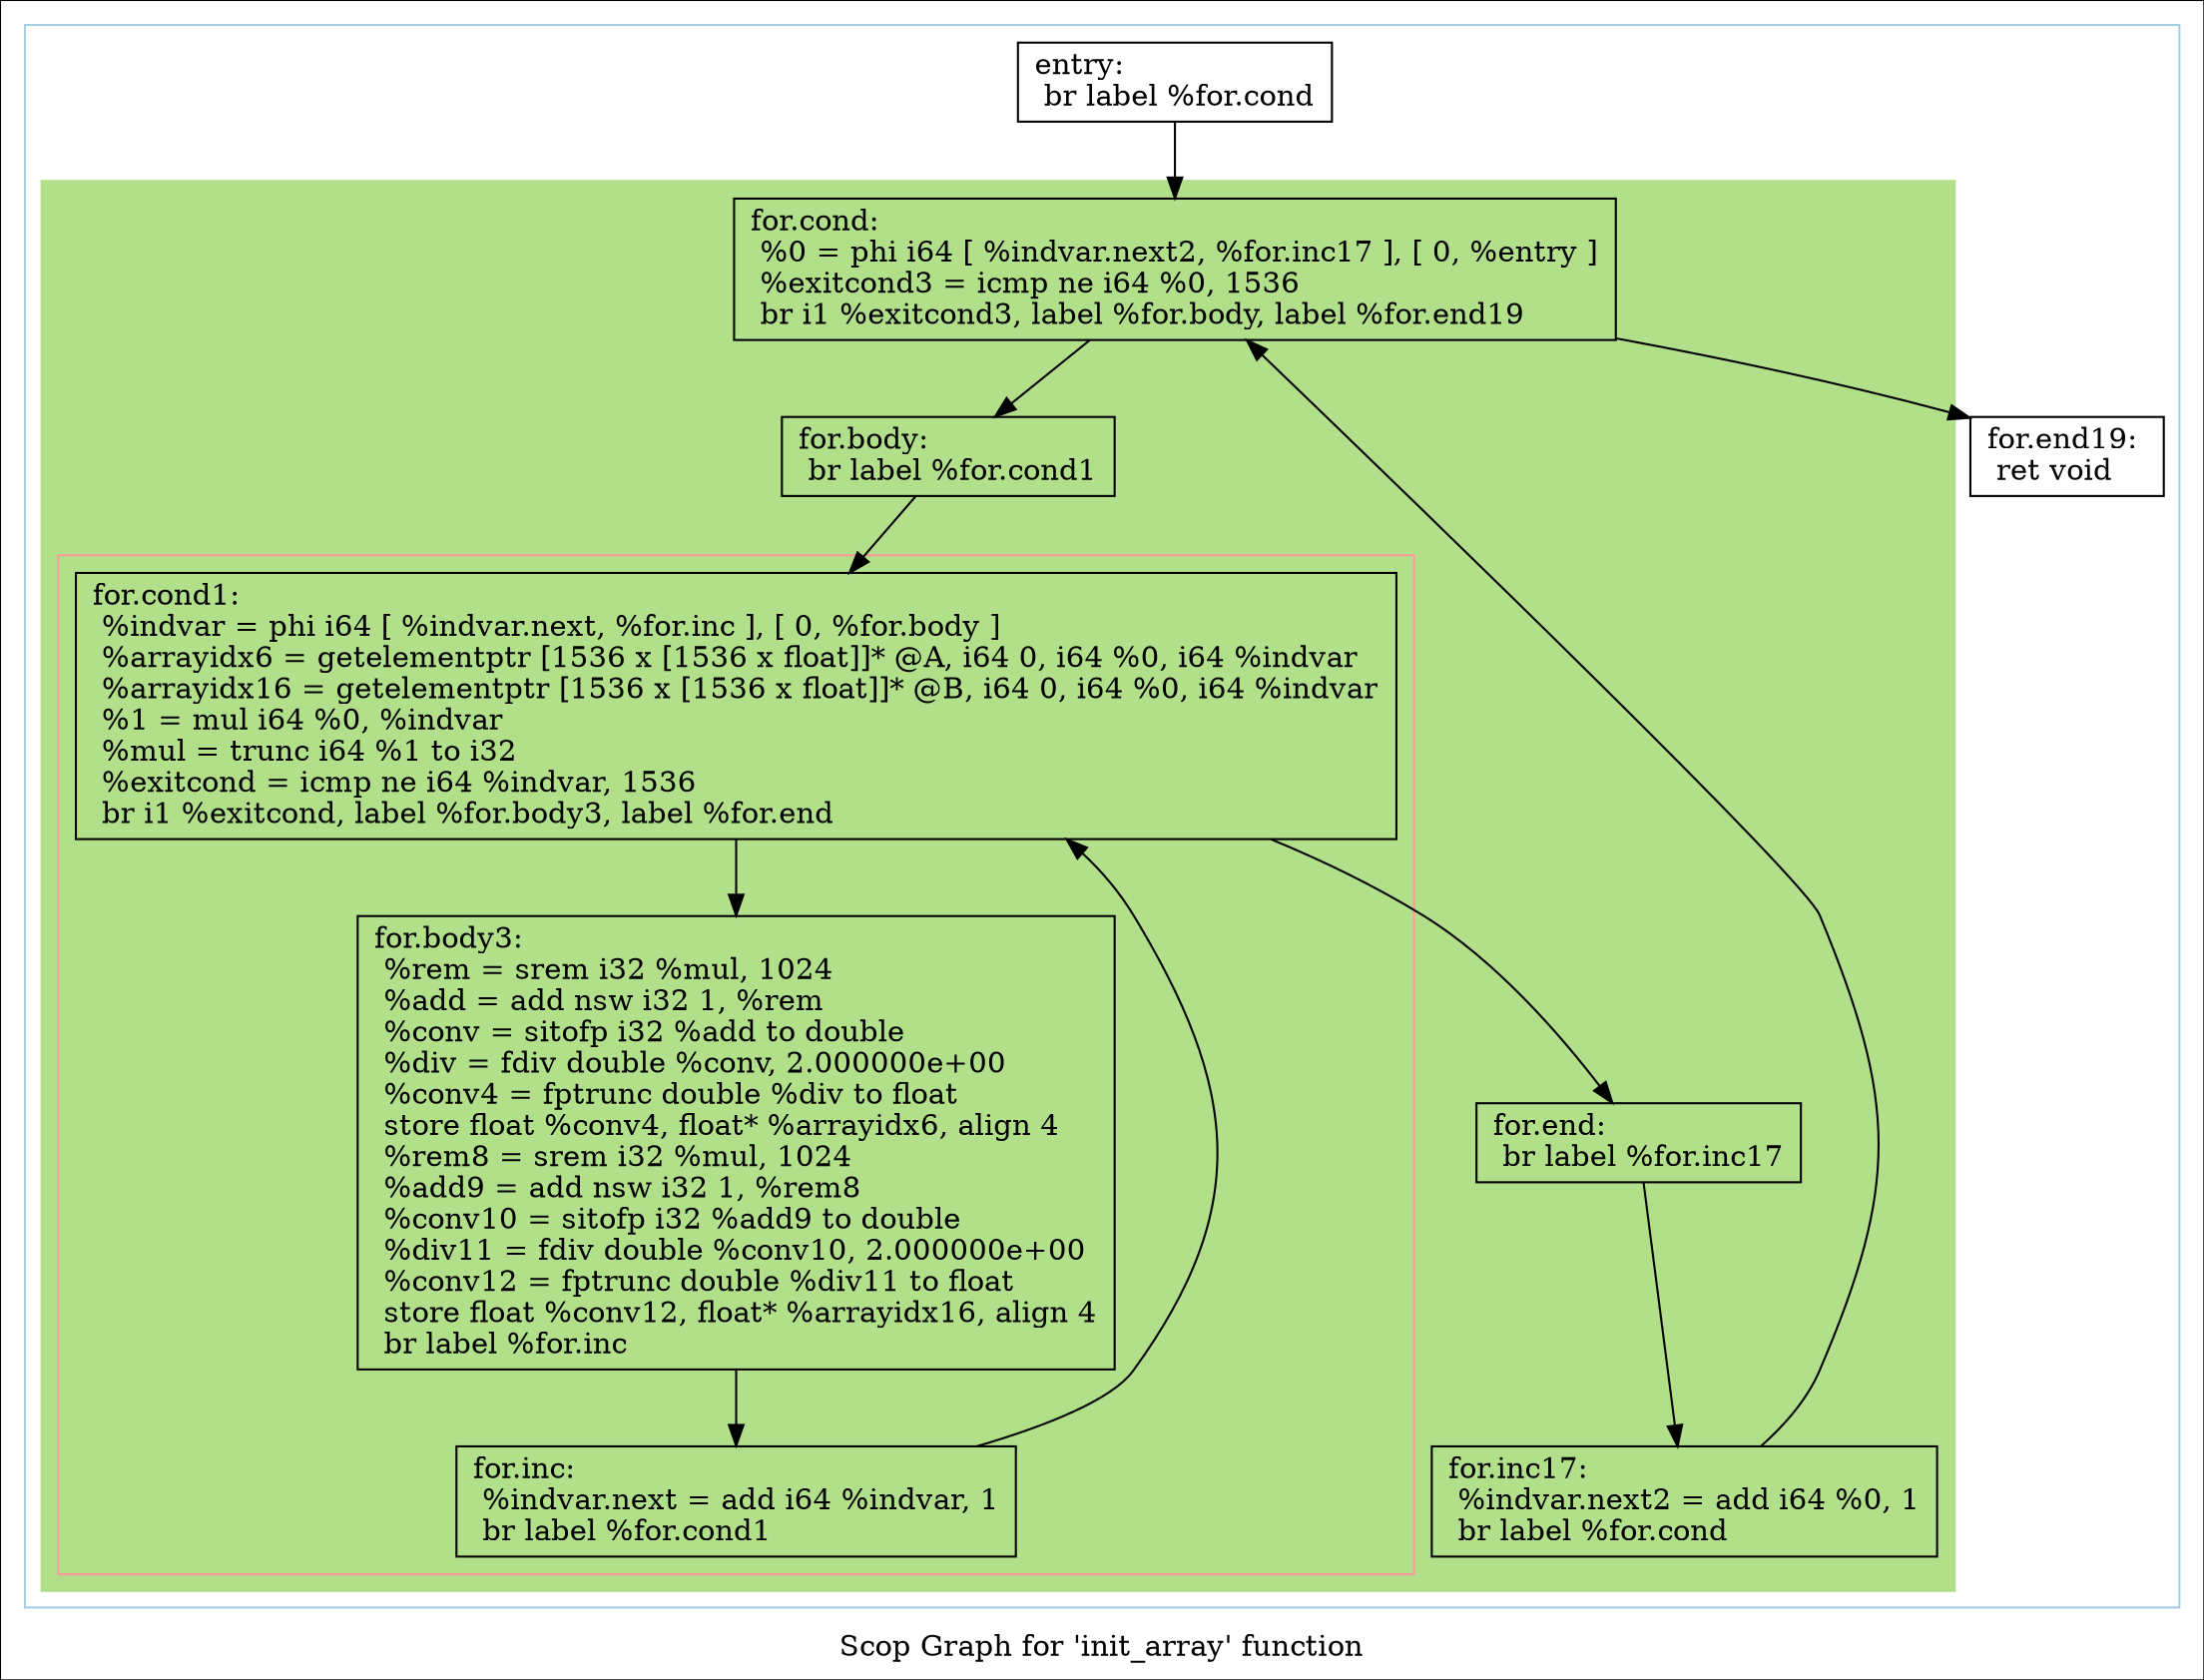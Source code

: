 digraph "Scop Graph for 'init_array' function" {
	label="Scop Graph for 'init_array' function";

	Node0x17d4370 [shape=record,label="{entry:\l  br label %for.cond\l}"];
	Node0x17d4370 -> Node0x17da5d0;
	Node0x17da5d0 [shape=record,label="{for.cond:                                         \l  %0 = phi i64 [ %indvar.next2, %for.inc17 ], [ 0, %entry ]\l  %exitcond3 = icmp ne i64 %0, 1536\l  br i1 %exitcond3, label %for.body, label %for.end19\l}"];
	Node0x17da5d0 -> Node0x17da5f0;
	Node0x17da5d0 -> Node0x17da650;
	Node0x17da5f0 [shape=record,label="{for.body:                                         \l  br label %for.cond1\l}"];
	Node0x17da5f0 -> Node0x17da900;
	Node0x17da900 [shape=record,label="{for.cond1:                                        \l  %indvar = phi i64 [ %indvar.next, %for.inc ], [ 0, %for.body ]\l  %arrayidx6 = getelementptr [1536 x [1536 x float]]* @A, i64 0, i64 %0, i64 %indvar\l  %arrayidx16 = getelementptr [1536 x [1536 x float]]* @B, i64 0, i64 %0, i64 %indvar\l  %1 = mul i64 %0, %indvar\l  %mul = trunc i64 %1 to i32\l  %exitcond = icmp ne i64 %indvar, 1536\l  br i1 %exitcond, label %for.body3, label %for.end\l}"];
	Node0x17da900 -> Node0x17da670;
	Node0x17da900 -> Node0x17da9a0;
	Node0x17da670 [shape=record,label="{for.body3:                                        \l  %rem = srem i32 %mul, 1024\l  %add = add nsw i32 1, %rem\l  %conv = sitofp i32 %add to double\l  %div = fdiv double %conv, 2.000000e+00\l  %conv4 = fptrunc double %div to float\l  store float %conv4, float* %arrayidx6, align 4\l  %rem8 = srem i32 %mul, 1024\l  %add9 = add nsw i32 1, %rem8\l  %conv10 = sitofp i32 %add9 to double\l  %div11 = fdiv double %conv10, 2.000000e+00\l  %conv12 = fptrunc double %div11 to float\l  store float %conv12, float* %arrayidx16, align 4\l  br label %for.inc\l}"];
	Node0x17da670 -> Node0x17da8e0;
	Node0x17da8e0 [shape=record,label="{for.inc:                                          \l  %indvar.next = add i64 %indvar, 1\l  br label %for.cond1\l}"];
	Node0x17da8e0 -> Node0x17da900[constraint=false];
	Node0x17da9a0 [shape=record,label="{for.end:                                          \l  br label %for.inc17\l}"];
	Node0x17da9a0 -> Node0x17d9e70;
	Node0x17d9e70 [shape=record,label="{for.inc17:                                        \l  %indvar.next2 = add i64 %0, 1\l  br label %for.cond\l}"];
	Node0x17d9e70 -> Node0x17da5d0[constraint=false];
	Node0x17da650 [shape=record,label="{for.end19:                                        \l  ret void\l}"];
	colorscheme = "paired12"
        subgraph cluster_0x17d3a30 {
          label = "";
          style = solid;
          color = 1
          subgraph cluster_0x17d4ec0 {
            label = "";
            style = filled;
            color = 3            subgraph cluster_0x17d4180 {
              label = "";
              style = solid;
              color = 5
              Node0x17da900;
              Node0x17da670;
              Node0x17da8e0;
            }
            Node0x17da5d0;
            Node0x17da5f0;
            Node0x17da9a0;
            Node0x17d9e70;
          }
          Node0x17d4370;
          Node0x17da650;
        }
}

